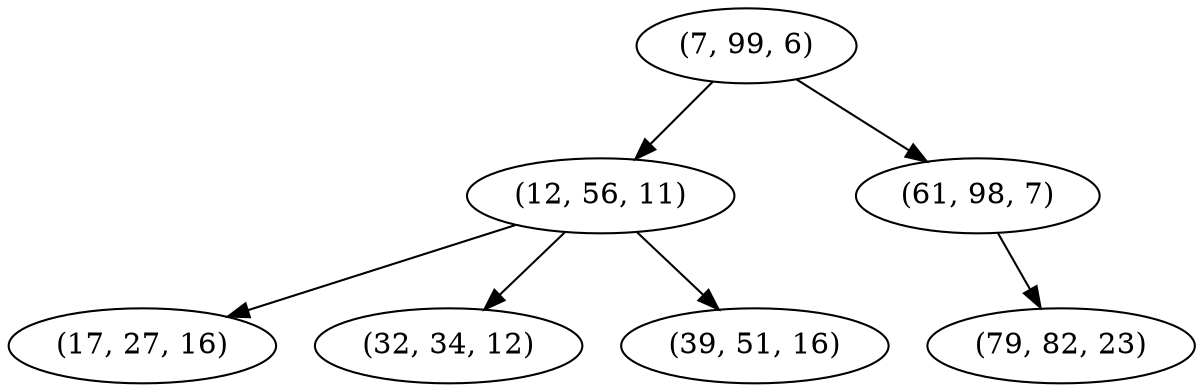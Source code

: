 digraph tree {
    "(7, 99, 6)";
    "(12, 56, 11)";
    "(17, 27, 16)";
    "(32, 34, 12)";
    "(39, 51, 16)";
    "(61, 98, 7)";
    "(79, 82, 23)";
    "(7, 99, 6)" -> "(12, 56, 11)";
    "(7, 99, 6)" -> "(61, 98, 7)";
    "(12, 56, 11)" -> "(17, 27, 16)";
    "(12, 56, 11)" -> "(32, 34, 12)";
    "(12, 56, 11)" -> "(39, 51, 16)";
    "(61, 98, 7)" -> "(79, 82, 23)";
}
